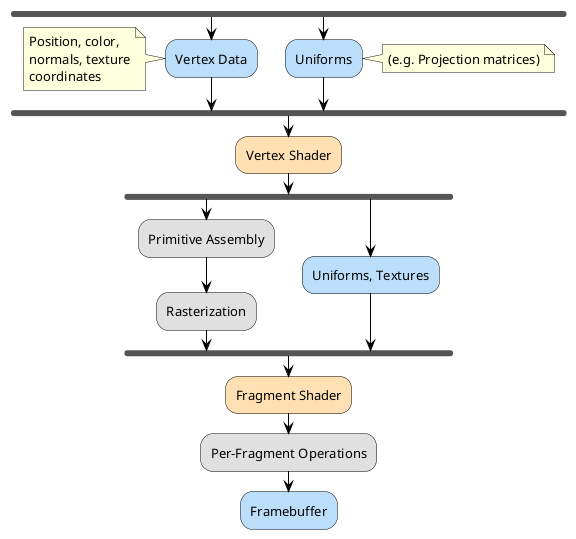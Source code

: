 @startuml
skinparam activityBorderColor #000000
skinparam activityArrowColor #000000
skinparam defaultFontName Menlo
skinparam defaultFontSize 13

fork
    #BBDEFB:Vertex Data;
    note left
    Position, color,
    normals, texture
    coordinates
    end note
fork again
    #BBDEFB:Uniforms;
    note right
    (e.g. Projection matrices)
    end note
end fork

#FFE0B2:Vertex Shader;

fork
#E0E0E0:Primitive Assembly;
#E0E0E0:Rasterization;
fork again
    #BBDEFB:Uniforms, Textures;
end fork

#FFE0B2:Fragment Shader;
#E0E0E0:Per-Fragment Operations;
#BBDEFB:Framebuffer;

@enduml